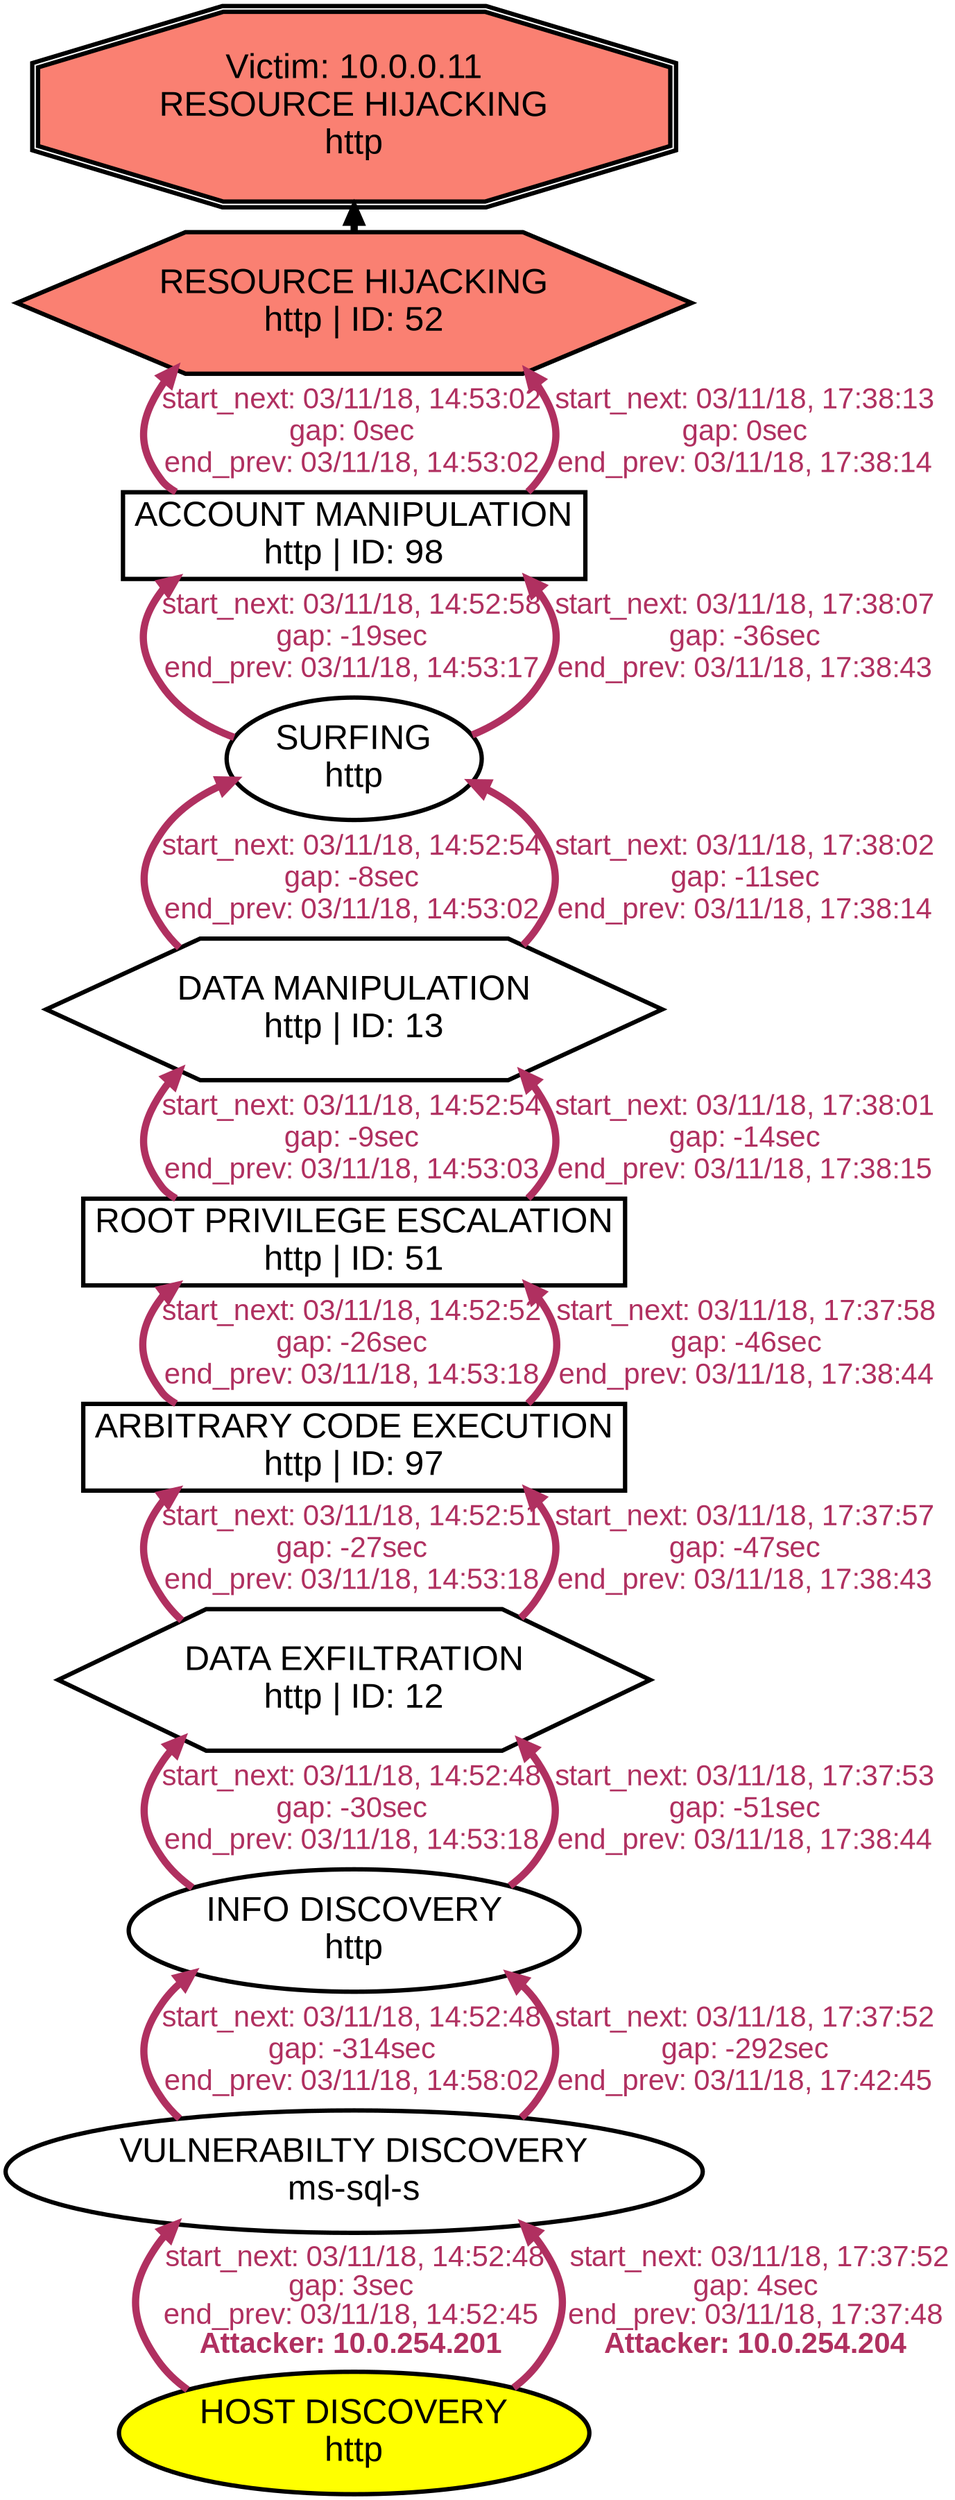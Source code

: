digraph RESOURCEHIJACKINGhttp {
rankdir="BT"; 
 graph [ nodesep="0.1", ranksep="0.02"] 
 node [ fontname=Arial, fontsize=24,penwidth=3]; 
 edge [ fontname=Arial, fontsize=20,penwidth=5 ];
"Victim: 10.0.0.11
RESOURCE HIJACKING
http" [shape=doubleoctagon, style=filled, fillcolor=salmon];
{ rank = max; "Victim: 10.0.0.11
RESOURCE HIJACKING
http"}
"RESOURCE HIJACKING
http | ID: 52" -> "Victim: 10.0.0.11
RESOURCE HIJACKING
http"
"RESOURCE HIJACKING
http | ID: 52" [style=filled, fillcolor= salmon]
{ rank=same; "RESOURCE HIJACKING
http | ID: 52"}
"HOST DISCOVERY
http" [style=filled, fillcolor= yellow]
"HOST DISCOVERY
http" -> "VULNERABILTY DISCOVERY
ms-sql-s" [ color=maroon] [label=<<font color="maroon"> start_next: 03/11/18, 14:52:48<br/>gap: 3sec<br/>end_prev: 03/11/18, 14:52:45</font><br/><font color="maroon"><b>Attacker: 10.0.254.201</b></font>>]
"VULNERABILTY DISCOVERY
ms-sql-s" -> "INFO DISCOVERY
http" [ label="start_next: 03/11/18, 14:52:48
gap: -314sec
end_prev: 03/11/18, 14:58:02"][ fontcolor="maroon" color=maroon]
"INFO DISCOVERY
http" -> "DATA EXFILTRATION
http | ID: 12" [ label="start_next: 03/11/18, 14:52:48
gap: -30sec
end_prev: 03/11/18, 14:53:18"][ fontcolor="maroon" color=maroon]
"DATA EXFILTRATION
http | ID: 12" -> "ARBITRARY CODE EXECUTION
http | ID: 97" [ label="start_next: 03/11/18, 14:52:51
gap: -27sec
end_prev: 03/11/18, 14:53:18"][ fontcolor="maroon" color=maroon]
"ARBITRARY CODE EXECUTION
http | ID: 97" -> "ROOT PRIVILEGE ESCALATION
http | ID: 51" [ label="start_next: 03/11/18, 14:52:52
gap: -26sec
end_prev: 03/11/18, 14:53:18"][ fontcolor="maroon" color=maroon]
"ROOT PRIVILEGE ESCALATION
http | ID: 51" -> "DATA MANIPULATION
http | ID: 13" [ label="start_next: 03/11/18, 14:52:54
gap: -9sec
end_prev: 03/11/18, 14:53:03"][ fontcolor="maroon" color=maroon]
"DATA MANIPULATION
http | ID: 13" -> "SURFING
http" [ label="start_next: 03/11/18, 14:52:54
gap: -8sec
end_prev: 03/11/18, 14:53:02"][ fontcolor="maroon" color=maroon]
"SURFING
http" -> "ACCOUNT MANIPULATION
http | ID: 98" [ label="start_next: 03/11/18, 14:52:58
gap: -19sec
end_prev: 03/11/18, 14:53:17"][ fontcolor="maroon" color=maroon]
"ACCOUNT MANIPULATION
http | ID: 98" -> "RESOURCE HIJACKING
http | ID: 52" [ label="start_next: 03/11/18, 14:53:02
gap: 0sec
end_prev: 03/11/18, 14:53:02"][ fontcolor="maroon" color=maroon]
"HOST DISCOVERY
http" [style=filled, fillcolor= yellow]
"HOST DISCOVERY
http" -> "VULNERABILTY DISCOVERY
ms-sql-s" [ color=maroon] [label=<<font color="maroon"> start_next: 03/11/18, 17:37:52<br/>gap: 4sec<br/>end_prev: 03/11/18, 17:37:48</font><br/><font color="maroon"><b>Attacker: 10.0.254.204</b></font>>]
"VULNERABILTY DISCOVERY
ms-sql-s" -> "INFO DISCOVERY
http" [ label="start_next: 03/11/18, 17:37:52
gap: -292sec
end_prev: 03/11/18, 17:42:45"][ fontcolor="maroon" color=maroon]
"INFO DISCOVERY
http" -> "DATA EXFILTRATION
http | ID: 12" [ label="start_next: 03/11/18, 17:37:53
gap: -51sec
end_prev: 03/11/18, 17:38:44"][ fontcolor="maroon" color=maroon]
"DATA EXFILTRATION
http | ID: 12" -> "ARBITRARY CODE EXECUTION
http | ID: 97" [ label="start_next: 03/11/18, 17:37:57
gap: -47sec
end_prev: 03/11/18, 17:38:43"][ fontcolor="maroon" color=maroon]
"ARBITRARY CODE EXECUTION
http | ID: 97" -> "ROOT PRIVILEGE ESCALATION
http | ID: 51" [ label="start_next: 03/11/18, 17:37:58
gap: -46sec
end_prev: 03/11/18, 17:38:44"][ fontcolor="maroon" color=maroon]
"ROOT PRIVILEGE ESCALATION
http | ID: 51" -> "DATA MANIPULATION
http | ID: 13" [ label="start_next: 03/11/18, 17:38:01
gap: -14sec
end_prev: 03/11/18, 17:38:15"][ fontcolor="maroon" color=maroon]
"DATA MANIPULATION
http | ID: 13" -> "SURFING
http" [ label="start_next: 03/11/18, 17:38:02
gap: -11sec
end_prev: 03/11/18, 17:38:14"][ fontcolor="maroon" color=maroon]
"SURFING
http" -> "ACCOUNT MANIPULATION
http | ID: 98" [ label="start_next: 03/11/18, 17:38:07
gap: -36sec
end_prev: 03/11/18, 17:38:43"][ fontcolor="maroon" color=maroon]
"ACCOUNT MANIPULATION
http | ID: 98" -> "RESOURCE HIJACKING
http | ID: 52" [ label="start_next: 03/11/18, 17:38:13
gap: 0sec
end_prev: 03/11/18, 17:38:14"][ fontcolor="maroon" color=maroon]
"HOST DISCOVERY
http" [shape=oval]
"HOST DISCOVERY
http" [tooltip="ET SCAN Possible Nmap User-Agent Observed
ET SCAN Nmap Scripting Engine User-Agent Detected (Nmap Scripting Engine)"]
"VULNERABILTY DISCOVERY
ms-sql-s" [shape=oval]
"VULNERABILTY DISCOVERY
ms-sql-s" [tooltip="ET SCAN Suspicious inbound to Oracle SQL port 1521
ET SCAN Suspicious inbound to MSSQL port 1433
ET SCAN Suspicious inbound to mySQL port 3306
ET SCAN Nikto Web App Scan in Progress
ET SCAN Suspicious inbound to PostgreSQL port 5432
ET SCAN Suspicious inbound to mSQL port 4333"]
"INFO DISCOVERY
http" [shape=oval]
"INFO DISCOVERY
http" [tooltip="GPL WEB_SERVER iisadmin access
GPL WEB_SERVER printenv access
GPL WEB_SERVER author.exe access
ET WEB_SERVER PHP Easteregg Information-Disclosure (phpinfo)
ET WEB_SERVER PHP Easteregg Information-Disclosure (funny-logo)
GPL WEB_SERVER globals.pl access
GPL WEB_SERVER viewcode access
ET WEB_SPECIFIC_APPS Request to Wordpress W3TC Plug-in dbcache Directory
GPL EXPLOIT ISAPI .idq attempt
ET POLICY Proxy TRACE Request - inbound
GPL WEB_SERVER /~root access
GPL WEB_SERVER service.pwd
ET WEB_SERVER PHP REQUEST SuperGlobal in URI
ET WEB_SERVER PHP Easteregg Information-Disclosure (php-logo)
GPL WEB_SERVER services.cnf access
GPL EXPLOIT unicode directory traversal attempt
GPL EXPLOIT .htr access
GPL EXPLOIT .cnf access
ET WEB_SERVER PHP SERVER SuperGlobal in URI
GPL WEB_SERVER .htaccess access
GPL EXPLOIT iisadmpwd attempt
GPL WEB_SERVER service.cnf access
GPL WEB_SERVER global.asa access
GPL EXPLOIT fpcount access
GPL WEB_SERVER .htpasswd access
GPL WEB_SERVER 403 Forbidden
ET WEB_SERVER PHP SESSION SuperGlobal in URI
GPL WEB_SERVER writeto.cnf access
GPL EXPLOIT iissamples access
ET WEB_SERVER PHP Easteregg Information-Disclosure (zend-logo)
ET WEB_SERVER PHP ENV SuperGlobal in URI
GPL WEB_SERVER authors.pwd access"]
"DATA EXFILTRATION
http | ID: 12" [shape=hexagon]
"DATA EXFILTRATION
http | ID: 12" [tooltip="ET WEB_SERVER Possible XXE SYSTEM ENTITY in POST BODY.
GPL EXPLOIT ISAPI .ida access
ET WEB_SERVER /system32/ in Uri - Possible Protected Directory Access Attempt
GPL WEB_SERVER Tomcat server snoop access
ET WEB_SERVER ColdFusion componentutils access
GPL EXPLOIT /msadc/samples/ access
ET WEB_SPECIFIC_APPS PHP-CGI query string parameter vulnerability
GPL EXPLOIT ISAPI .idq access
ET WEB_SERVER /etc/shadow Detected in URI"]
"ARBITRARY CODE EXECUTION
http | ID: 97" [shape=box]
"ARBITRARY CODE EXECUTION
http | ID: 97" [tooltip="ET WEB_SERVER Possible CVE-2014-6271 Attempt
ET WEB_SPECIFIC_APPS WEB-PHP RCE PHPBB 2004-1315
ET WEB_SPECIFIC_APPS Golem Gaming Portal root_path Parameter Remote File inclusion Attempt
ET WEB_SPECIFIC_APPS Joomla swMenuPro ImageManager.php Remote File Inclusion Attempt
ETPRO WEB_SPECIFIC_APPS PHPMoAdmin RCE Attempt
ET WEB_SERVER cmd.exe In URI - Possible Command Execution Attempt
ET WEB_SERVER Exploit Suspected PHP Injection Attack (cmd=)
ET WEB_SPECIFIC_APPS FormMailer formmailer.admin.inc.php BASE_DIR Parameter Remote File Inclusion Attempt
ET WEB_SPECIFIC_APPS DesktopOnNet don3_requiem.php app_path Parameter Remote File Inclusion
ET WEB_SPECIFIC_APPS Joomla Dada Mail Manager Component config.dadamail.php GLOBALS Parameter Remote File Inclusion
ET WEB_SERVER Possible CVE-2014-6271 Attempt in Headers
ET WEB_SPECIFIC_APPS Achievo debugger.php config_atkroot parameter Remote File Inclusion Attempt
ET CURRENT_EVENTS QNAP Shellshock CVE-2014-6271
ET WEB_SPECIFIC_APPS KingCMS menu.php CONFIG Parameter Remote File Inclusion
ET WEB_SPECIFIC_APPS AjaxPortal di.php pathtoserverdata Parameter Remote File Inclusion Attempt
ET WEB_SPECIFIC_APPS BASE base_stat_common.php remote file include
ET WEB_SPECIFIC_APPS DesktopOnNet frontpage.php app_path Parameter Remote File Inclusion
ET WEB_SPECIFIC_APPS KR-Web krgourl.php DOCUMENT_ROOT Parameter Remote File Inclusion Attempt
ET WEB_SPECIFIC_APPS Joomla AjaxChat Component ajcuser.php GLOBALS Parameter Remote File Inclusion Attempt
ET WEB_SPECIFIC_APPS Horde type Parameter Local File Inclusion Attempt"]
"ROOT PRIVILEGE ESCALATION
http | ID: 51" [shape=box]
"ROOT PRIVILEGE ESCALATION
http | ID: 51" [tooltip="GPL EXPLOIT CodeRed v2 root.exe access
ET WEB_SERVER ColdFusion administrator access
ETPRO WEB_SPECIFIC_APPS ipTIME firmware < 9.58 RCE
GPL EXPLOIT administrators.pwd access"]
"DATA MANIPULATION
http | ID: 13" [shape=hexagon]
"DATA MANIPULATION
http | ID: 13" [tooltip="ET WEB_SERVER Possible SQL Injection Attempt UNION SELECT
ET WEB_SERVER Possible SQL Injection Attempt SELECT FROM
ET WEB_SERVER MYSQL SELECT CONCAT SQL Injection Attempt"]
"SURFING
http" [shape=oval]
"SURFING
http" [tooltip="ET WEB_SERVER WEB-PHP phpinfo access"]
"ACCOUNT MANIPULATION
http | ID: 98" [shape=box]
"ACCOUNT MANIPULATION
http | ID: 98" [tooltip="GPL EXPLOIT /iisadmpwd/aexp2.htr access
ET WEB_SERVER SELECT USER SQL Injection Attempt in URI"]
"RESOURCE HIJACKING
http | ID: 52" [shape=hexagon]
"RESOURCE HIJACKING
http | ID: 52" [tooltip="GPL WEB_SERVER Oracle Java Process Manager access"]
}
